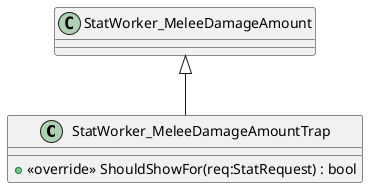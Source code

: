 @startuml
class StatWorker_MeleeDamageAmountTrap {
    + <<override>> ShouldShowFor(req:StatRequest) : bool
}
StatWorker_MeleeDamageAmount <|-- StatWorker_MeleeDamageAmountTrap
@enduml
